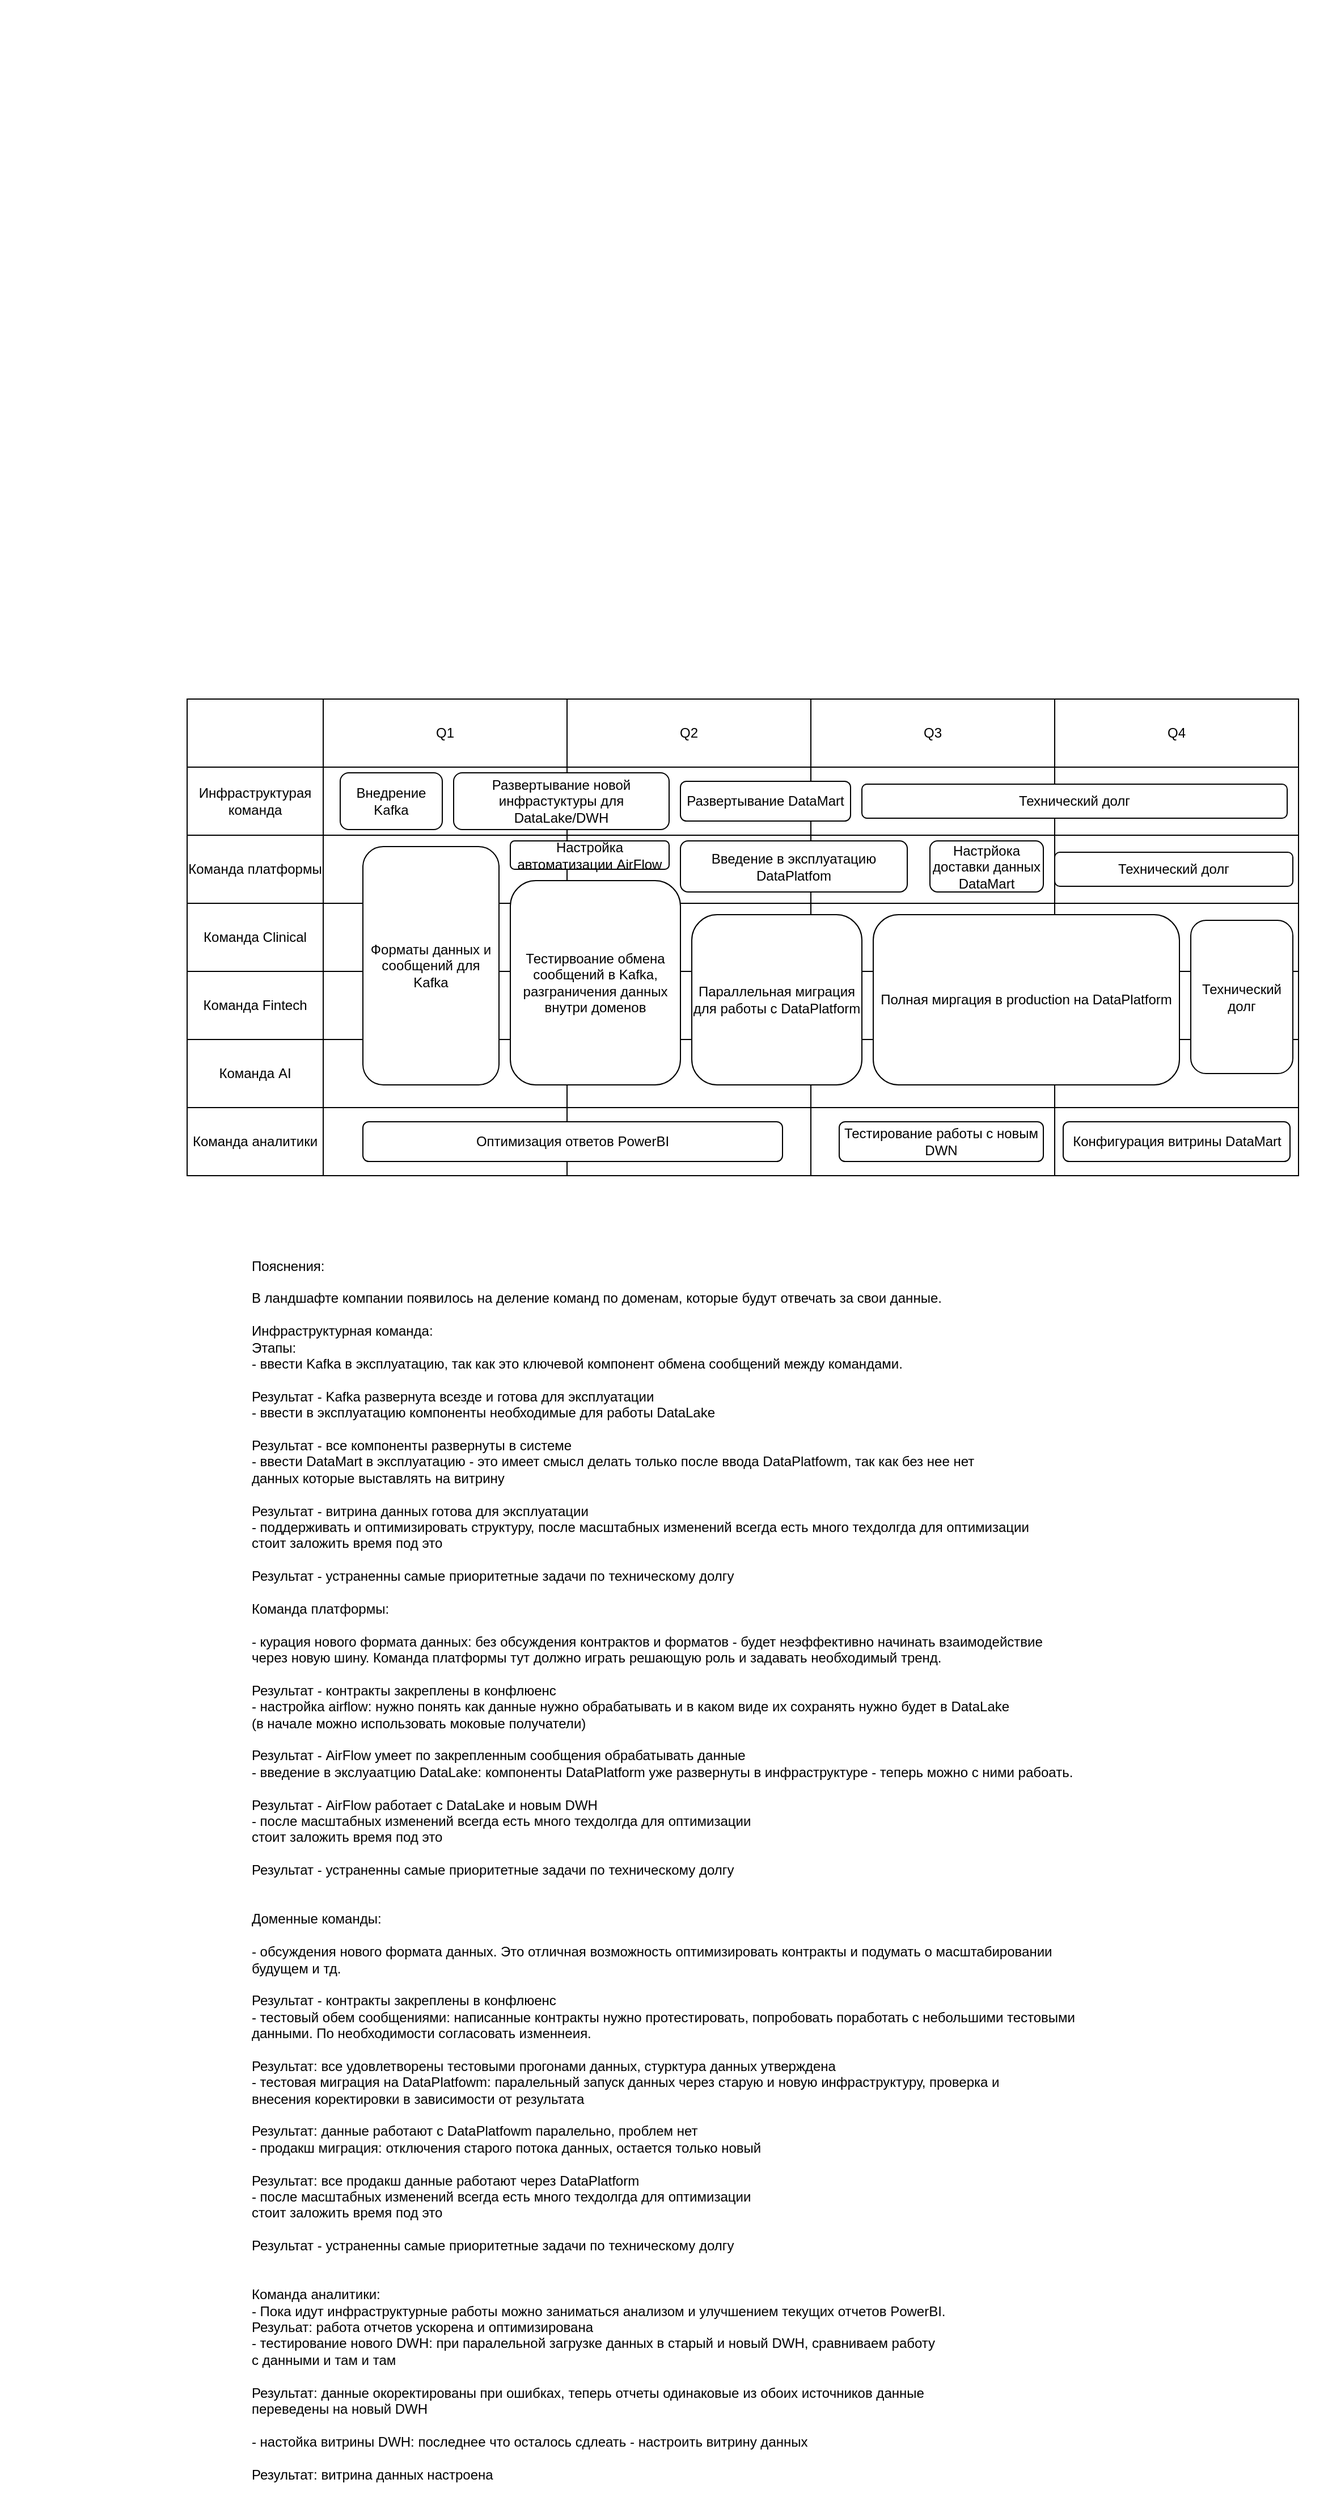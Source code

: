 <mxfile version="25.0.2">
  <diagram id="rxLG12fxZDFtJF2zhdCl" name="Roadmap">
    <mxGraphModel dx="4868" dy="2015" grid="1" gridSize="10" guides="1" tooltips="1" connect="1" arrows="1" fold="1" page="1" pageScale="1" pageWidth="850" pageHeight="1100" math="0" shadow="0">
      <root>
        <mxCell id="0" />
        <mxCell id="1" parent="0" />
        <mxCell id="D8hYgBmsdZ-5GpN1ZfRP-31" value="" style="rounded=0;whiteSpace=wrap;html=1;fillColor=none;" vertex="1" parent="1">
          <mxGeometry x="-3095" y="-200" width="120" height="60" as="geometry" />
        </mxCell>
        <mxCell id="D8hYgBmsdZ-5GpN1ZfRP-32" value="Инфраструктурая&lt;br&gt;команда" style="rounded=0;whiteSpace=wrap;html=1;fillColor=none;" vertex="1" parent="1">
          <mxGeometry x="-3095" y="-140" width="120" height="60" as="geometry" />
        </mxCell>
        <mxCell id="D8hYgBmsdZ-5GpN1ZfRP-39" value="Команда платформы" style="rounded=0;whiteSpace=wrap;html=1;fillColor=none;" vertex="1" parent="1">
          <mxGeometry x="-3095" y="-80" width="120" height="60" as="geometry" />
        </mxCell>
        <mxCell id="D8hYgBmsdZ-5GpN1ZfRP-40" value="Команда Clinical" style="rounded=0;whiteSpace=wrap;html=1;fillColor=none;" vertex="1" parent="1">
          <mxGeometry x="-3095" y="-20" width="120" height="60" as="geometry" />
        </mxCell>
        <mxCell id="D8hYgBmsdZ-5GpN1ZfRP-51" value="Команда Fintech" style="rounded=0;whiteSpace=wrap;html=1;fillColor=none;" vertex="1" parent="1">
          <mxGeometry x="-3095" y="40" width="120" height="60" as="geometry" />
        </mxCell>
        <mxCell id="D8hYgBmsdZ-5GpN1ZfRP-52" value="Команда AI" style="rounded=0;whiteSpace=wrap;html=1;fillColor=none;" vertex="1" parent="1">
          <mxGeometry x="-3095" y="100" width="120" height="60" as="geometry" />
        </mxCell>
        <mxCell id="D8hYgBmsdZ-5GpN1ZfRP-53" value="" style="rounded=0;whiteSpace=wrap;html=1;fillColor=none;" vertex="1" parent="1">
          <mxGeometry x="-2975" y="40" width="215" height="60" as="geometry" />
        </mxCell>
        <mxCell id="D8hYgBmsdZ-5GpN1ZfRP-55" value="Команда аналитики" style="rounded=0;whiteSpace=wrap;html=1;fillColor=none;" vertex="1" parent="1">
          <mxGeometry x="-3095" y="160" width="120" height="60" as="geometry" />
        </mxCell>
        <mxCell id="D8hYgBmsdZ-5GpN1ZfRP-108" value="" style="rounded=0;whiteSpace=wrap;html=1;fillColor=none;" vertex="1" parent="1">
          <mxGeometry x="-2975" y="100" width="215" height="60" as="geometry" />
        </mxCell>
        <mxCell id="D8hYgBmsdZ-5GpN1ZfRP-109" value="" style="rounded=0;whiteSpace=wrap;html=1;fillColor=none;" vertex="1" parent="1">
          <mxGeometry x="-2975" y="160" width="215" height="60" as="geometry" />
        </mxCell>
        <mxCell id="D8hYgBmsdZ-5GpN1ZfRP-111" value="Q1" style="rounded=0;whiteSpace=wrap;html=1;fillColor=none;" vertex="1" parent="1">
          <mxGeometry x="-2975" y="-200" width="215" height="60" as="geometry" />
        </mxCell>
        <mxCell id="D8hYgBmsdZ-5GpN1ZfRP-112" value="" style="rounded=0;whiteSpace=wrap;html=1;fillColor=none;" vertex="1" parent="1">
          <mxGeometry x="-2975" y="-140" width="215" height="60" as="geometry" />
        </mxCell>
        <mxCell id="D8hYgBmsdZ-5GpN1ZfRP-113" value="" style="rounded=0;whiteSpace=wrap;html=1;fillColor=none;" vertex="1" parent="1">
          <mxGeometry x="-2975" y="-80" width="215" height="60" as="geometry" />
        </mxCell>
        <mxCell id="D8hYgBmsdZ-5GpN1ZfRP-114" value="" style="rounded=0;whiteSpace=wrap;html=1;fillColor=none;" vertex="1" parent="1">
          <mxGeometry x="-2975" y="-20" width="215" height="60" as="geometry" />
        </mxCell>
        <mxCell id="D8hYgBmsdZ-5GpN1ZfRP-115" value="" style="rounded=0;whiteSpace=wrap;html=1;fillColor=none;" vertex="1" parent="1">
          <mxGeometry x="-2760" y="40" width="215" height="60" as="geometry" />
        </mxCell>
        <mxCell id="D8hYgBmsdZ-5GpN1ZfRP-116" value="" style="rounded=0;whiteSpace=wrap;html=1;fillColor=none;" vertex="1" parent="1">
          <mxGeometry x="-2760" y="100" width="215" height="60" as="geometry" />
        </mxCell>
        <mxCell id="D8hYgBmsdZ-5GpN1ZfRP-117" value="" style="rounded=0;whiteSpace=wrap;html=1;fillColor=none;" vertex="1" parent="1">
          <mxGeometry x="-2760" y="160" width="215" height="60" as="geometry" />
        </mxCell>
        <mxCell id="D8hYgBmsdZ-5GpN1ZfRP-119" value="Q2" style="rounded=0;whiteSpace=wrap;html=1;fillColor=none;" vertex="1" parent="1">
          <mxGeometry x="-2760" y="-200" width="215" height="60" as="geometry" />
        </mxCell>
        <mxCell id="D8hYgBmsdZ-5GpN1ZfRP-120" value="" style="rounded=0;whiteSpace=wrap;html=1;fillColor=none;" vertex="1" parent="1">
          <mxGeometry x="-2760" y="-140" width="215" height="60" as="geometry" />
        </mxCell>
        <mxCell id="D8hYgBmsdZ-5GpN1ZfRP-121" value="" style="rounded=0;whiteSpace=wrap;html=1;fillColor=none;" vertex="1" parent="1">
          <mxGeometry x="-2760" y="-80" width="215" height="60" as="geometry" />
        </mxCell>
        <mxCell id="D8hYgBmsdZ-5GpN1ZfRP-122" value="" style="rounded=0;whiteSpace=wrap;html=1;fillColor=none;" vertex="1" parent="1">
          <mxGeometry x="-2760" y="-20" width="215" height="60" as="geometry" />
        </mxCell>
        <mxCell id="D8hYgBmsdZ-5GpN1ZfRP-123" value="" style="rounded=0;whiteSpace=wrap;html=1;fillColor=none;" vertex="1" parent="1">
          <mxGeometry x="-2545" y="40" width="215" height="60" as="geometry" />
        </mxCell>
        <mxCell id="D8hYgBmsdZ-5GpN1ZfRP-124" value="" style="rounded=0;whiteSpace=wrap;html=1;fillColor=none;" vertex="1" parent="1">
          <mxGeometry x="-2545" y="100" width="215" height="60" as="geometry" />
        </mxCell>
        <mxCell id="D8hYgBmsdZ-5GpN1ZfRP-125" value="" style="rounded=0;whiteSpace=wrap;html=1;fillColor=none;" vertex="1" parent="1">
          <mxGeometry x="-2545" y="160" width="215" height="60" as="geometry" />
        </mxCell>
        <mxCell id="D8hYgBmsdZ-5GpN1ZfRP-127" value="Q3" style="rounded=0;whiteSpace=wrap;html=1;fillColor=none;" vertex="1" parent="1">
          <mxGeometry x="-2545" y="-200" width="215" height="60" as="geometry" />
        </mxCell>
        <mxCell id="D8hYgBmsdZ-5GpN1ZfRP-128" value="" style="rounded=0;whiteSpace=wrap;html=1;fillColor=none;" vertex="1" parent="1">
          <mxGeometry x="-2545" y="-140" width="215" height="60" as="geometry" />
        </mxCell>
        <mxCell id="D8hYgBmsdZ-5GpN1ZfRP-129" value="" style="rounded=0;whiteSpace=wrap;html=1;fillColor=none;" vertex="1" parent="1">
          <mxGeometry x="-2545" y="-80" width="215" height="60" as="geometry" />
        </mxCell>
        <mxCell id="D8hYgBmsdZ-5GpN1ZfRP-130" value="" style="rounded=0;whiteSpace=wrap;html=1;fillColor=none;" vertex="1" parent="1">
          <mxGeometry x="-2545" y="-20" width="215" height="60" as="geometry" />
        </mxCell>
        <mxCell id="D8hYgBmsdZ-5GpN1ZfRP-131" value="" style="rounded=0;whiteSpace=wrap;html=1;fillColor=none;" vertex="1" parent="1">
          <mxGeometry x="-2330" y="40" width="215" height="60" as="geometry" />
        </mxCell>
        <mxCell id="D8hYgBmsdZ-5GpN1ZfRP-132" value="" style="rounded=0;whiteSpace=wrap;html=1;fillColor=none;" vertex="1" parent="1">
          <mxGeometry x="-2330" y="100" width="215" height="60" as="geometry" />
        </mxCell>
        <mxCell id="D8hYgBmsdZ-5GpN1ZfRP-133" value="" style="rounded=0;whiteSpace=wrap;html=1;fillColor=none;" vertex="1" parent="1">
          <mxGeometry x="-2330" y="160" width="215" height="60" as="geometry" />
        </mxCell>
        <mxCell id="D8hYgBmsdZ-5GpN1ZfRP-135" value="Q4" style="rounded=0;whiteSpace=wrap;html=1;fillColor=none;" vertex="1" parent="1">
          <mxGeometry x="-2330" y="-200" width="215" height="60" as="geometry" />
        </mxCell>
        <mxCell id="D8hYgBmsdZ-5GpN1ZfRP-136" value="" style="rounded=0;whiteSpace=wrap;html=1;fillColor=none;" vertex="1" parent="1">
          <mxGeometry x="-2330" y="-140" width="215" height="60" as="geometry" />
        </mxCell>
        <mxCell id="D8hYgBmsdZ-5GpN1ZfRP-137" value="" style="rounded=0;whiteSpace=wrap;html=1;fillColor=none;" vertex="1" parent="1">
          <mxGeometry x="-2330" y="-80" width="215" height="60" as="geometry" />
        </mxCell>
        <mxCell id="D8hYgBmsdZ-5GpN1ZfRP-138" value="" style="rounded=0;whiteSpace=wrap;html=1;fillColor=none;" vertex="1" parent="1">
          <mxGeometry x="-2330" y="-20" width="215" height="60" as="geometry" />
        </mxCell>
        <mxCell id="D8hYgBmsdZ-5GpN1ZfRP-139" value="Внедрение Kafka" style="rounded=1;whiteSpace=wrap;html=1;" vertex="1" parent="1">
          <mxGeometry x="-2960" y="-135" width="90" height="50" as="geometry" />
        </mxCell>
        <mxCell id="D8hYgBmsdZ-5GpN1ZfRP-140" value="Форматы данных и сообщений для Kafka" style="rounded=1;whiteSpace=wrap;html=1;" vertex="1" parent="1">
          <mxGeometry x="-2940" y="-70" width="120" height="210" as="geometry" />
        </mxCell>
        <mxCell id="D8hYgBmsdZ-5GpN1ZfRP-141" value="Развертывание новой инфрастуктуры для DataLake/DWH" style="rounded=1;whiteSpace=wrap;html=1;" vertex="1" parent="1">
          <mxGeometry x="-2860" y="-135" width="190" height="50" as="geometry" />
        </mxCell>
        <mxCell id="D8hYgBmsdZ-5GpN1ZfRP-142" value="Настройка автоматизации AirFlow" style="rounded=1;whiteSpace=wrap;html=1;" vertex="1" parent="1">
          <mxGeometry x="-2810" y="-75" width="140" height="25" as="geometry" />
        </mxCell>
        <mxCell id="D8hYgBmsdZ-5GpN1ZfRP-143" value="Тестирвоание обмена сообщений в Kafka, разграничения данных внутри доменов" style="rounded=1;whiteSpace=wrap;html=1;" vertex="1" parent="1">
          <mxGeometry x="-2810" y="-40" width="150" height="180" as="geometry" />
        </mxCell>
        <mxCell id="D8hYgBmsdZ-5GpN1ZfRP-144" value="Настрйока доставки данных DataMart" style="rounded=1;whiteSpace=wrap;html=1;" vertex="1" parent="1">
          <mxGeometry x="-2440" y="-75" width="100" height="45" as="geometry" />
        </mxCell>
        <mxCell id="D8hYgBmsdZ-5GpN1ZfRP-145" value="Развертывание&amp;nbsp;DataMart" style="rounded=1;whiteSpace=wrap;html=1;" vertex="1" parent="1">
          <mxGeometry x="-2660" y="-127.5" width="150" height="35" as="geometry" />
        </mxCell>
        <mxCell id="D8hYgBmsdZ-5GpN1ZfRP-146" value="Конфигурация витрины DataMart" style="rounded=1;whiteSpace=wrap;html=1;" vertex="1" parent="1">
          <mxGeometry x="-2322.5" y="172.5" width="200" height="35" as="geometry" />
        </mxCell>
        <mxCell id="D8hYgBmsdZ-5GpN1ZfRP-147" value="Оптимизация ответов PowerBI" style="rounded=1;whiteSpace=wrap;html=1;" vertex="1" parent="1">
          <mxGeometry x="-2940" y="172.5" width="370" height="35" as="geometry" />
        </mxCell>
        <mxCell id="D8hYgBmsdZ-5GpN1ZfRP-148" value="Тестирование работы с новым DWN" style="rounded=1;whiteSpace=wrap;html=1;" vertex="1" parent="1">
          <mxGeometry x="-2520" y="172.5" width="180" height="35" as="geometry" />
        </mxCell>
        <mxCell id="D8hYgBmsdZ-5GpN1ZfRP-149" value="Параллельная миграция для работы c DataPlatform" style="rounded=1;whiteSpace=wrap;html=1;" vertex="1" parent="1">
          <mxGeometry x="-2650" y="-10" width="150" height="150" as="geometry" />
        </mxCell>
        <mxCell id="D8hYgBmsdZ-5GpN1ZfRP-150" value="Введение в эксплуатацию DataPlatfom" style="rounded=1;whiteSpace=wrap;html=1;" vertex="1" parent="1">
          <mxGeometry x="-2660" y="-75" width="200" height="45" as="geometry" />
        </mxCell>
        <mxCell id="D8hYgBmsdZ-5GpN1ZfRP-151" value="Полная миргация в production на DataPlatform" style="rounded=1;whiteSpace=wrap;html=1;" vertex="1" parent="1">
          <mxGeometry x="-2490" y="-10" width="270" height="150" as="geometry" />
        </mxCell>
        <mxCell id="D8hYgBmsdZ-5GpN1ZfRP-152" value="Технический долг" style="rounded=1;whiteSpace=wrap;html=1;" vertex="1" parent="1">
          <mxGeometry x="-2500" y="-125" width="375" height="30" as="geometry" />
        </mxCell>
        <mxCell id="D8hYgBmsdZ-5GpN1ZfRP-153" value="Технический долг" style="rounded=1;whiteSpace=wrap;html=1;" vertex="1" parent="1">
          <mxGeometry x="-2330" y="-65" width="210" height="30" as="geometry" />
        </mxCell>
        <mxCell id="D8hYgBmsdZ-5GpN1ZfRP-154" value="Технический долг" style="rounded=1;whiteSpace=wrap;html=1;" vertex="1" parent="1">
          <mxGeometry x="-2210" y="-5" width="90" height="135" as="geometry" />
        </mxCell>
        <mxCell id="D8hYgBmsdZ-5GpN1ZfRP-155" value="&lt;span style=&quot;color: rgba(0, 0, 0, 0); font-family: monospace; font-size: 0px; text-align: start;&quot;&gt;%3CmxGraphModel%3E%3Croot%3E%3CmxCell%20id%3D%220%22%2F%3E%3CmxCell%20id%3D%221%22%20parent%3D%220%22%2F%3E%3CmxCell%20id%3D%222%22%20value%3D%22%D0%A2%D0%B5%D1%85%D0%BD%D0%B8%D1%87%D0%B5%D1%81%D0%BA%D0%B8%D0%B9%20%D0%B4%D0%BE%D0%BB%D0%B3%22%20style%3D%22rounded%3D1%3BwhiteSpace%3Dwrap%3Bhtml%3D1%3B%22%20vertex%3D%221%22%20parent%3D%221%22%3E%3CmxGeometry%20x%3D%22-2330%22%20y%3D%22-65%22%20width%3D%22210%22%20height%3D%2230%22%20as%3D%22geometry%22%2F%3E%3C%2FmxCell%3E%3C%2Froot%3E%3C%2FmxGraphModel%3E&lt;/span&gt;&lt;span style=&quot;color: rgba(0, 0, 0, 0); font-family: monospace; font-size: 0px; text-align: start;&quot;&gt;%3CmxGraphModel%3E%3Croot%3E%3CmxCell%20id%3D%220%22%2F%3E%3CmxCell%20id%3D%221%22%20parent%3D%220%22%2F%3E%3CmxCell%20id%3D%222%22%20value%3D%22%D0%A2%D0%B5%D1%85%D0%BD%D0%B8%D1%87%D0%B5%D1%81%D0%BA%D0%B8%D0%B9%20%D0%B4%D0%BE%D0%BB%D0%B3%22%20style%3D%22rounded%3D1%3BwhiteSpace%3Dwrap%3Bhtml%3D1%3B%22%20vertex%3D%221%22%20parent%3D%221%22%3E%3CmxGeometry%20x%3D%22-2330%22%20y%3D%22-65%22%20width%3D%22210%22%20height%3D%2230%22%20as%3D%22geometry%22%2F%3E%3C%2FmxCell%3E%3C%2Froot%3E%3C%2FmxGraphModel%3E&lt;/span&gt;" style="text;html=1;align=center;verticalAlign=middle;resizable=0;points=[];autosize=1;strokeColor=none;fillColor=none;" vertex="1" parent="1">
          <mxGeometry x="-2960" y="288" width="20" height="30" as="geometry" />
        </mxCell>
        <mxCell id="D8hYgBmsdZ-5GpN1ZfRP-156" value="&lt;div style=&quot;text-align: start;&quot;&gt;&lt;font face=&quot;monospace&quot; color=&quot;rgba(0, 0, 0, 0)&quot;&gt;&lt;span style=&quot;font-size: 0px; text-wrap: nowrap;&quot;&gt;&lt;br&gt;&lt;/span&gt;&lt;/font&gt;&lt;/div&gt;&lt;div style=&quot;text-align: start;&quot;&gt;&lt;font face=&quot;monospace&quot; color=&quot;rgba(0, 0, 0, 0)&quot;&gt;&lt;span style=&quot;font-size: 0px; text-wrap: nowrap;&quot;&gt;Пояснения:&lt;/span&gt;&lt;/font&gt;&lt;/div&gt;&lt;div style=&quot;text-align: start;&quot;&gt;&lt;font face=&quot;monospace&quot; color=&quot;rgba(0, 0, 0, 0)&quot;&gt;&lt;span style=&quot;font-size: 0px; text-wrap: nowrap;&quot;&gt;&lt;br&gt;&lt;/span&gt;&lt;/font&gt;&lt;/div&gt;&lt;div style=&quot;text-align: start;&quot;&gt;&lt;font face=&quot;monospace&quot; color=&quot;rgba(0, 0, 0, 0)&quot;&gt;&lt;span style=&quot;font-size: 0px; text-wrap: nowrap;&quot;&gt;В ландшафте компании появилось на деление команд по доменам, которые будут отвечать за свои данные.&lt;/span&gt;&lt;/font&gt;&lt;/div&gt;&lt;div style=&quot;text-align: start;&quot;&gt;&lt;font face=&quot;monospace&quot; color=&quot;rgba(0, 0, 0, 0)&quot;&gt;&lt;span style=&quot;font-size: 0px; text-wrap: nowrap;&quot;&gt;&lt;br&gt;&lt;/span&gt;&lt;/font&gt;&lt;/div&gt;&lt;div style=&quot;text-align: start;&quot;&gt;&lt;font face=&quot;monospace&quot; color=&quot;rgba(0, 0, 0, 0)&quot;&gt;&lt;span style=&quot;font-size: 0px; text-wrap: nowrap;&quot;&gt;Инфраструктурная команда:&lt;/span&gt;&lt;/font&gt;&lt;/div&gt;&lt;div style=&quot;text-align: start;&quot;&gt;&lt;font face=&quot;monospace&quot; color=&quot;rgba(0, 0, 0, 0)&quot;&gt;&lt;span style=&quot;font-size: 0px; text-wrap: nowrap;&quot;&gt;Этапы:&lt;/span&gt;&lt;/font&gt;&lt;/div&gt;&lt;div style=&quot;text-align: start;&quot;&gt;&lt;font face=&quot;monospace&quot; color=&quot;rgba(0, 0, 0, 0)&quot;&gt;&lt;span style=&quot;font-size: 0px; text-wrap: nowrap;&quot;&gt;- ввести Kafka в эксплуатацию, так как это ключевой компонент обмена сообщений между командами.&lt;/span&gt;&lt;/font&gt;&lt;/div&gt;&lt;div style=&quot;text-align: start;&quot;&gt;&lt;font face=&quot;monospace&quot; color=&quot;rgba(0, 0, 0, 0)&quot;&gt;&lt;span style=&quot;font-size: 0px; text-wrap: nowrap;&quot;&gt;&lt;br&gt;&lt;/span&gt;&lt;/font&gt;&lt;/div&gt;&lt;div style=&quot;text-align: start;&quot;&gt;&lt;font face=&quot;monospace&quot; color=&quot;rgba(0, 0, 0, 0)&quot;&gt;&lt;span style=&quot;font-size: 0px; text-wrap: nowrap;&quot;&gt;Результат - Kafka развернута всезде и готова для эксплуатации&lt;/span&gt;&lt;/font&gt;&lt;/div&gt;&lt;div style=&quot;text-align: start;&quot;&gt;&lt;font face=&quot;monospace&quot; color=&quot;rgba(0, 0, 0, 0)&quot;&gt;&lt;span style=&quot;font-size: 0px; text-wrap: nowrap;&quot;&gt;- ввести в эксплуатацию компоненты необходимые для работы DataLake&lt;/span&gt;&lt;/font&gt;&lt;/div&gt;&lt;div style=&quot;text-align: start;&quot;&gt;&lt;font face=&quot;monospace&quot; color=&quot;rgba(0, 0, 0, 0)&quot;&gt;&lt;span style=&quot;font-size: 0px; text-wrap: nowrap;&quot;&gt;&lt;br&gt;&lt;/span&gt;&lt;/font&gt;&lt;/div&gt;&lt;div style=&quot;text-align: start;&quot;&gt;&lt;font face=&quot;monospace&quot; color=&quot;rgba(0, 0, 0, 0)&quot;&gt;&lt;span style=&quot;font-size: 0px; text-wrap: nowrap;&quot;&gt;Результат - все компоненты развернуты в системе&lt;/span&gt;&lt;/font&gt;&lt;/div&gt;&lt;div style=&quot;text-align: start;&quot;&gt;&lt;font face=&quot;monospace&quot; color=&quot;rgba(0, 0, 0, 0)&quot;&gt;&lt;span style=&quot;font-size: 0px; text-wrap: nowrap;&quot;&gt;- ввести DataMart в эксплуатацию - это имеет смысл делать только после ввода DataPlatfowm, так как без нее нет&lt;/span&gt;&lt;/font&gt;&lt;/div&gt;&lt;div style=&quot;text-align: start;&quot;&gt;&lt;font face=&quot;monospace&quot; color=&quot;rgba(0, 0, 0, 0)&quot;&gt;&lt;span style=&quot;font-size: 0px; text-wrap: nowrap;&quot;&gt;данных которые выставлять на витрину&lt;/span&gt;&lt;/font&gt;&lt;/div&gt;&lt;div style=&quot;text-align: start;&quot;&gt;&lt;font face=&quot;monospace&quot; color=&quot;rgba(0, 0, 0, 0)&quot;&gt;&lt;span style=&quot;font-size: 0px; text-wrap: nowrap;&quot;&gt;&lt;br&gt;&lt;/span&gt;&lt;/font&gt;&lt;/div&gt;&lt;div style=&quot;text-align: start;&quot;&gt;&lt;font face=&quot;monospace&quot; color=&quot;rgba(0, 0, 0, 0)&quot;&gt;&lt;span style=&quot;font-size: 0px; text-wrap: nowrap;&quot;&gt;Результат - витрина данных готова для эксплуатации&lt;/span&gt;&lt;/font&gt;&lt;/div&gt;&lt;div style=&quot;text-align: start;&quot;&gt;&lt;font face=&quot;monospace&quot; color=&quot;rgba(0, 0, 0, 0)&quot;&gt;&lt;span style=&quot;font-size: 0px; text-wrap: nowrap;&quot;&gt;- поддерживать и оптимизировать структуру, после масштабных изменений всегда есть много техдолгда для оптимизации&lt;/span&gt;&lt;/font&gt;&lt;/div&gt;&lt;div style=&quot;text-align: start;&quot;&gt;&lt;font face=&quot;monospace&quot; color=&quot;rgba(0, 0, 0, 0)&quot;&gt;&lt;span style=&quot;font-size: 0px; text-wrap: nowrap;&quot;&gt;стоит заложить время под это&lt;/span&gt;&lt;/font&gt;&lt;/div&gt;&lt;div style=&quot;text-align: start;&quot;&gt;&lt;font face=&quot;monospace&quot; color=&quot;rgba(0, 0, 0, 0)&quot;&gt;&lt;span style=&quot;font-size: 0px; text-wrap: nowrap;&quot;&gt;&lt;br&gt;&lt;/span&gt;&lt;/font&gt;&lt;/div&gt;&lt;div style=&quot;text-align: start;&quot;&gt;&lt;font face=&quot;monospace&quot; color=&quot;rgba(0, 0, 0, 0)&quot;&gt;&lt;span style=&quot;font-size: 0px; text-wrap: nowrap;&quot;&gt;Результат - устраненны самые приоритетные задачи по техническому долгу&lt;/span&gt;&lt;/font&gt;&lt;/div&gt;&lt;div style=&quot;text-align: start;&quot;&gt;&lt;font face=&quot;monospace&quot; color=&quot;rgba(0, 0, 0, 0)&quot;&gt;&lt;span style=&quot;font-size: 0px; text-wrap: nowrap;&quot;&gt;&lt;br&gt;&lt;/span&gt;&lt;/font&gt;&lt;/div&gt;&lt;div style=&quot;text-align: start;&quot;&gt;&lt;font face=&quot;monospace&quot; color=&quot;rgba(0, 0, 0, 0)&quot;&gt;&lt;span style=&quot;font-size: 0px; text-wrap: nowrap;&quot;&gt;Команда платформы:&lt;/span&gt;&lt;/font&gt;&lt;/div&gt;&lt;div style=&quot;text-align: start;&quot;&gt;&lt;font face=&quot;monospace&quot; color=&quot;rgba(0, 0, 0, 0)&quot;&gt;&lt;span style=&quot;font-size: 0px; text-wrap: nowrap;&quot;&gt;&lt;br&gt;&lt;/span&gt;&lt;/font&gt;&lt;/div&gt;&lt;div style=&quot;text-align: start;&quot;&gt;&lt;font face=&quot;monospace&quot; color=&quot;rgba(0, 0, 0, 0)&quot;&gt;&lt;span style=&quot;font-size: 0px; text-wrap: nowrap;&quot;&gt;- курация нового формата данных: без обсуждения контрактов и форматов - будет неэффективно начинать взаимодействие&lt;/span&gt;&lt;/font&gt;&lt;/div&gt;&lt;div style=&quot;text-align: start;&quot;&gt;&lt;font face=&quot;monospace&quot; color=&quot;rgba(0, 0, 0, 0)&quot;&gt;&lt;span style=&quot;font-size: 0px; text-wrap: nowrap;&quot;&gt;через новую шину. Команда платформы тут должно играть решающую роль и задавать необходимый тренд.&lt;/span&gt;&lt;/font&gt;&lt;/div&gt;&lt;div style=&quot;text-align: start;&quot;&gt;&lt;font face=&quot;monospace&quot; color=&quot;rgba(0, 0, 0, 0)&quot;&gt;&lt;span style=&quot;font-size: 0px; text-wrap: nowrap;&quot;&gt;&lt;br&gt;&lt;/span&gt;&lt;/font&gt;&lt;/div&gt;&lt;div style=&quot;text-align: start;&quot;&gt;&lt;font face=&quot;monospace&quot; color=&quot;rgba(0, 0, 0, 0)&quot;&gt;&lt;span style=&quot;font-size: 0px; text-wrap: nowrap;&quot;&gt;Результат - контракты закреплены в конфлюенс&lt;/span&gt;&lt;/font&gt;&lt;/div&gt;&lt;div style=&quot;text-align: start;&quot;&gt;&lt;font face=&quot;monospace&quot; color=&quot;rgba(0, 0, 0, 0)&quot;&gt;&lt;span style=&quot;font-size: 0px; text-wrap: nowrap;&quot;&gt;- настройка airflow: нужно понять как данные нужно обрабатывать и в каком виде их сохранять нужно будет в DataLake&lt;/span&gt;&lt;/font&gt;&lt;/div&gt;&lt;div style=&quot;text-align: start;&quot;&gt;&lt;font face=&quot;monospace&quot; color=&quot;rgba(0, 0, 0, 0)&quot;&gt;&lt;span style=&quot;font-size: 0px; text-wrap: nowrap;&quot;&gt;(в начале можно использовать моковые получатели)&lt;/span&gt;&lt;/font&gt;&lt;/div&gt;&lt;div style=&quot;text-align: start;&quot;&gt;&lt;font face=&quot;monospace&quot; color=&quot;rgba(0, 0, 0, 0)&quot;&gt;&lt;span style=&quot;font-size: 0px; text-wrap: nowrap;&quot;&gt;&lt;br&gt;&lt;/span&gt;&lt;/font&gt;&lt;/div&gt;&lt;div style=&quot;text-align: start;&quot;&gt;&lt;font face=&quot;monospace&quot; color=&quot;rgba(0, 0, 0, 0)&quot;&gt;&lt;span style=&quot;font-size: 0px; text-wrap: nowrap;&quot;&gt;Результат - AirFlow умеет по закрепленным сообщения обрабатывать данные&lt;/span&gt;&lt;/font&gt;&lt;/div&gt;&lt;div style=&quot;text-align: start;&quot;&gt;&lt;font face=&quot;monospace&quot; color=&quot;rgba(0, 0, 0, 0)&quot;&gt;&lt;span style=&quot;font-size: 0px; text-wrap: nowrap;&quot;&gt;- введение в экслуаатцию DataLake: компоненты DataPlatform уже развернуты в инфраструктуре - теперь можно с ними рабоать.&lt;/span&gt;&lt;/font&gt;&lt;/div&gt;&lt;div style=&quot;text-align: start;&quot;&gt;&lt;font face=&quot;monospace&quot; color=&quot;rgba(0, 0, 0, 0)&quot;&gt;&lt;span style=&quot;font-size: 0px; text-wrap: nowrap;&quot;&gt;&lt;br&gt;&lt;/span&gt;&lt;/font&gt;&lt;/div&gt;&lt;div style=&quot;text-align: start;&quot;&gt;&lt;font face=&quot;monospace&quot; color=&quot;rgba(0, 0, 0, 0)&quot;&gt;&lt;span style=&quot;font-size: 0px; text-wrap: nowrap;&quot;&gt;Результат - AirFlow работает с DataLake и новым DWH&lt;/span&gt;&lt;/font&gt;&lt;/div&gt;&lt;div style=&quot;text-align: start;&quot;&gt;&lt;font face=&quot;monospace&quot; color=&quot;rgba(0, 0, 0, 0)&quot;&gt;&lt;span style=&quot;font-size: 0px; text-wrap: nowrap;&quot;&gt;- после масштабных изменений всегда есть много техдолгда для оптимизации&lt;/span&gt;&lt;/font&gt;&lt;/div&gt;&lt;div style=&quot;text-align: start;&quot;&gt;&lt;font face=&quot;monospace&quot; color=&quot;rgba(0, 0, 0, 0)&quot;&gt;&lt;span style=&quot;font-size: 0px; text-wrap: nowrap;&quot;&gt;стоит заложить время под это&lt;/span&gt;&lt;/font&gt;&lt;/div&gt;&lt;div style=&quot;text-align: start;&quot;&gt;&lt;font face=&quot;monospace&quot; color=&quot;rgba(0, 0, 0, 0)&quot;&gt;&lt;span style=&quot;font-size: 0px; text-wrap: nowrap;&quot;&gt;&lt;br&gt;&lt;/span&gt;&lt;/font&gt;&lt;/div&gt;&lt;div style=&quot;text-align: start;&quot;&gt;&lt;font face=&quot;monospace&quot; color=&quot;rgba(0, 0, 0, 0)&quot;&gt;&lt;span style=&quot;font-size: 0px; text-wrap: nowrap;&quot;&gt;Результат - устраненны самые приоритетные задачи по техническому долгу&lt;/span&gt;&lt;/font&gt;&lt;/div&gt;&lt;div style=&quot;text-align: start;&quot;&gt;&lt;font face=&quot;monospace&quot; color=&quot;rgba(0, 0, 0, 0)&quot;&gt;&lt;span style=&quot;font-size: 0px; text-wrap: nowrap;&quot;&gt;&lt;br&gt;&lt;/span&gt;&lt;/font&gt;&lt;/div&gt;&lt;div style=&quot;text-align: start;&quot;&gt;&lt;font face=&quot;monospace&quot; color=&quot;rgba(0, 0, 0, 0)&quot;&gt;&lt;span style=&quot;font-size: 0px; text-wrap: nowrap;&quot;&gt;&lt;br&gt;&lt;/span&gt;&lt;/font&gt;&lt;/div&gt;&lt;div style=&quot;text-align: start;&quot;&gt;&lt;font face=&quot;monospace&quot; color=&quot;rgba(0, 0, 0, 0)&quot;&gt;&lt;span style=&quot;font-size: 0px; text-wrap: nowrap;&quot;&gt;Доменные команды:&lt;/span&gt;&lt;/font&gt;&lt;/div&gt;&lt;div style=&quot;text-align: start;&quot;&gt;&lt;font face=&quot;monospace&quot; color=&quot;rgba(0, 0, 0, 0)&quot;&gt;&lt;span style=&quot;font-size: 0px; text-wrap: nowrap;&quot;&gt;&lt;br&gt;&lt;/span&gt;&lt;/font&gt;&lt;/div&gt;&lt;div style=&quot;text-align: start;&quot;&gt;&lt;font face=&quot;monospace&quot; color=&quot;rgba(0, 0, 0, 0)&quot;&gt;&lt;span style=&quot;font-size: 0px; text-wrap: nowrap;&quot;&gt;- обсуждения нового формата данных. Это отличная возможность оптимизировать контракты и подумать о масштабировании&lt;/span&gt;&lt;/font&gt;&lt;/div&gt;&lt;div style=&quot;text-align: start;&quot;&gt;&lt;font face=&quot;monospace&quot; color=&quot;rgba(0, 0, 0, 0)&quot;&gt;&lt;span style=&quot;font-size: 0px; text-wrap: nowrap;&quot;&gt;будущем и тд.&lt;/span&gt;&lt;/font&gt;&lt;/div&gt;&lt;div style=&quot;text-align: start;&quot;&gt;&lt;font face=&quot;monospace&quot; color=&quot;rgba(0, 0, 0, 0)&quot;&gt;&lt;span style=&quot;font-size: 0px; text-wrap: nowrap;&quot;&gt;&lt;br&gt;&lt;/span&gt;&lt;/font&gt;&lt;/div&gt;&lt;div style=&quot;text-align: start;&quot;&gt;&lt;font face=&quot;monospace&quot; color=&quot;rgba(0, 0, 0, 0)&quot;&gt;&lt;span style=&quot;font-size: 0px; text-wrap: nowrap;&quot;&gt;Результат - контракты закреплены в конфлюенс&lt;/span&gt;&lt;/font&gt;&lt;/div&gt;&lt;div style=&quot;text-align: start;&quot;&gt;&lt;font face=&quot;monospace&quot; color=&quot;rgba(0, 0, 0, 0)&quot;&gt;&lt;span style=&quot;font-size: 0px; text-wrap: nowrap;&quot;&gt;- тестовый обем сообщениями: написанные контракты нужно протестировать, попробовать поработать с небольшими тестовыми&lt;/span&gt;&lt;/font&gt;&lt;/div&gt;&lt;div style=&quot;text-align: start;&quot;&gt;&lt;font face=&quot;monospace&quot; color=&quot;rgba(0, 0, 0, 0)&quot;&gt;&lt;span style=&quot;font-size: 0px; text-wrap: nowrap;&quot;&gt;данными. По необходимости согласовать изменнеия.&lt;/span&gt;&lt;/font&gt;&lt;/div&gt;&lt;div style=&quot;text-align: start;&quot;&gt;&lt;font face=&quot;monospace&quot; color=&quot;rgba(0, 0, 0, 0)&quot;&gt;&lt;span style=&quot;font-size: 0px; text-wrap: nowrap;&quot;&gt;&lt;br&gt;&lt;/span&gt;&lt;/font&gt;&lt;/div&gt;&lt;div style=&quot;text-align: start;&quot;&gt;&lt;font face=&quot;monospace&quot; color=&quot;rgba(0, 0, 0, 0)&quot;&gt;&lt;span style=&quot;font-size: 0px; text-wrap: nowrap;&quot;&gt;Результат: все удовлетворены тестовыми прогонами данных, стурктура данных утверждена&lt;/span&gt;&lt;/font&gt;&lt;/div&gt;&lt;div style=&quot;text-align: start;&quot;&gt;&lt;font face=&quot;monospace&quot; color=&quot;rgba(0, 0, 0, 0)&quot;&gt;&lt;span style=&quot;font-size: 0px; text-wrap: nowrap;&quot;&gt;- тестовая миграция на DataPlatfowm: паралельный запуск данных через старую и новую инфраструктуру, проверка и&lt;/span&gt;&lt;/font&gt;&lt;/div&gt;&lt;div style=&quot;text-align: start;&quot;&gt;&lt;font face=&quot;monospace&quot; color=&quot;rgba(0, 0, 0, 0)&quot;&gt;&lt;span style=&quot;font-size: 0px; text-wrap: nowrap;&quot;&gt;внесения коректировки в зависимости от результата&lt;/span&gt;&lt;/font&gt;&lt;/div&gt;&lt;div style=&quot;text-align: start;&quot;&gt;&lt;font face=&quot;monospace&quot; color=&quot;rgba(0, 0, 0, 0)&quot;&gt;&lt;span style=&quot;font-size: 0px; text-wrap: nowrap;&quot;&gt;&lt;br&gt;&lt;/span&gt;&lt;/font&gt;&lt;/div&gt;&lt;div style=&quot;text-align: start;&quot;&gt;&lt;font face=&quot;monospace&quot; color=&quot;rgba(0, 0, 0, 0)&quot;&gt;&lt;span style=&quot;font-size: 0px; text-wrap: nowrap;&quot;&gt;Результат: данные работают с DataPlatfowm паралельно, проблем нет&lt;/span&gt;&lt;/font&gt;&lt;/div&gt;&lt;div style=&quot;text-align: start;&quot;&gt;&lt;font face=&quot;monospace&quot; color=&quot;rgba(0, 0, 0, 0)&quot;&gt;&lt;span style=&quot;font-size: 0px; text-wrap: nowrap;&quot;&gt;- продакш миграция: отключения старого потока данных, остается только новый&lt;/span&gt;&lt;/font&gt;&lt;/div&gt;&lt;div style=&quot;text-align: start;&quot;&gt;&lt;font face=&quot;monospace&quot; color=&quot;rgba(0, 0, 0, 0)&quot;&gt;&lt;span style=&quot;font-size: 0px; text-wrap: nowrap;&quot;&gt;&lt;br&gt;&lt;/span&gt;&lt;/font&gt;&lt;/div&gt;&lt;div style=&quot;text-align: start;&quot;&gt;&lt;font face=&quot;monospace&quot; color=&quot;rgba(0, 0, 0, 0)&quot;&gt;&lt;span style=&quot;font-size: 0px; text-wrap: nowrap;&quot;&gt;Результат: все продакш данные работают через DataPlatform&lt;/span&gt;&lt;/font&gt;&lt;/div&gt;&lt;div style=&quot;text-align: start;&quot;&gt;&lt;font face=&quot;monospace&quot; color=&quot;rgba(0, 0, 0, 0)&quot;&gt;&lt;span style=&quot;font-size: 0px; text-wrap: nowrap;&quot;&gt;- после масштабных изменений всегда есть много техдолгда для оптимизации&lt;/span&gt;&lt;/font&gt;&lt;/div&gt;&lt;div style=&quot;text-align: start;&quot;&gt;&lt;font face=&quot;monospace&quot; color=&quot;rgba(0, 0, 0, 0)&quot;&gt;&lt;span style=&quot;font-size: 0px; text-wrap: nowrap;&quot;&gt;стоит заложить время под это&lt;/span&gt;&lt;/font&gt;&lt;/div&gt;&lt;div style=&quot;text-align: start;&quot;&gt;&lt;font face=&quot;monospace&quot; color=&quot;rgba(0, 0, 0, 0)&quot;&gt;&lt;span style=&quot;font-size: 0px; text-wrap: nowrap;&quot;&gt;&lt;br&gt;&lt;/span&gt;&lt;/font&gt;&lt;/div&gt;&lt;div style=&quot;text-align: start;&quot;&gt;&lt;font face=&quot;monospace&quot; color=&quot;rgba(0, 0, 0, 0)&quot;&gt;&lt;span style=&quot;font-size: 0px; text-wrap: nowrap;&quot;&gt;Результат - устраненны самые приоритетные задачи по техническому долгу&lt;/span&gt;&lt;/font&gt;&lt;/div&gt;&lt;div style=&quot;text-align: start;&quot;&gt;&lt;font face=&quot;monospace&quot; color=&quot;rgba(0, 0, 0, 0)&quot;&gt;&lt;span style=&quot;font-size: 0px; text-wrap: nowrap;&quot;&gt;&lt;br&gt;&lt;/span&gt;&lt;/font&gt;&lt;/div&gt;&lt;div style=&quot;text-align: start;&quot;&gt;&lt;font face=&quot;monospace&quot; color=&quot;rgba(0, 0, 0, 0)&quot;&gt;&lt;span style=&quot;font-size: 0px; text-wrap: nowrap;&quot;&gt;&lt;br&gt;&lt;/span&gt;&lt;/font&gt;&lt;/div&gt;&lt;div style=&quot;text-align: start;&quot;&gt;&lt;font face=&quot;monospace&quot; color=&quot;rgba(0, 0, 0, 0)&quot;&gt;&lt;span style=&quot;font-size: 0px; text-wrap: nowrap;&quot;&gt;Команда аналитики:&lt;/span&gt;&lt;/font&gt;&lt;/div&gt;&lt;div style=&quot;text-align: start;&quot;&gt;&lt;font face=&quot;monospace&quot; color=&quot;rgba(0, 0, 0, 0)&quot;&gt;&lt;span style=&quot;font-size: 0px; text-wrap: nowrap;&quot;&gt;- Пока идут инфраструктурные работы можно заниматься анализом и улучшением текущих отчетов PowerBI.&lt;/span&gt;&lt;/font&gt;&lt;/div&gt;&lt;div style=&quot;text-align: start;&quot;&gt;&lt;font face=&quot;monospace&quot; color=&quot;rgba(0, 0, 0, 0)&quot;&gt;&lt;span style=&quot;font-size: 0px; text-wrap: nowrap;&quot;&gt;Резульат: работа отчетов ускорена и оптимизирована&lt;/span&gt;&lt;/font&gt;&lt;/div&gt;&lt;div style=&quot;text-align: start;&quot;&gt;&lt;font face=&quot;monospace&quot; color=&quot;rgba(0, 0, 0, 0)&quot;&gt;&lt;span style=&quot;font-size: 0px; text-wrap: nowrap;&quot;&gt;- тестирование нового DWH: при паралельной загрузке данных в старый и новый DWH, сравниваем работу&lt;/span&gt;&lt;/font&gt;&lt;/div&gt;&lt;div style=&quot;text-align: start;&quot;&gt;&lt;font face=&quot;monospace&quot; color=&quot;rgba(0, 0, 0, 0)&quot;&gt;&lt;span style=&quot;font-size: 0px; text-wrap: nowrap;&quot;&gt;с данными и там и там&lt;/span&gt;&lt;/font&gt;&lt;/div&gt;&lt;div style=&quot;text-align: start;&quot;&gt;&lt;font face=&quot;monospace&quot; color=&quot;rgba(0, 0, 0, 0)&quot;&gt;&lt;span style=&quot;font-size: 0px; text-wrap: nowrap;&quot;&gt;&lt;br&gt;&lt;/span&gt;&lt;/font&gt;&lt;/div&gt;&lt;div style=&quot;text-align: start;&quot;&gt;&lt;font face=&quot;monospace&quot; color=&quot;rgba(0, 0, 0, 0)&quot;&gt;&lt;span style=&quot;font-size: 0px; text-wrap: nowrap;&quot;&gt;Результат: данные окоректированы при ошибках, теперь отчеты одинаковые из обоих источников данные&lt;/span&gt;&lt;/font&gt;&lt;/div&gt;&lt;div style=&quot;text-align: start;&quot;&gt;&lt;font face=&quot;monospace&quot; color=&quot;rgba(0, 0, 0, 0)&quot;&gt;&lt;span style=&quot;font-size: 0px; text-wrap: nowrap;&quot;&gt;переведены на новый DWH&lt;/span&gt;&lt;/font&gt;&lt;/div&gt;&lt;div style=&quot;text-align: start;&quot;&gt;&lt;font face=&quot;monospace&quot; color=&quot;rgba(0, 0, 0, 0)&quot;&gt;&lt;span style=&quot;font-size: 0px; text-wrap: nowrap;&quot;&gt;&lt;br&gt;&lt;/span&gt;&lt;/font&gt;&lt;/div&gt;&lt;div style=&quot;text-align: start;&quot;&gt;&lt;font face=&quot;monospace&quot; color=&quot;rgba(0, 0, 0, 0)&quot;&gt;&lt;span style=&quot;font-size: 0px; text-wrap: nowrap;&quot;&gt;- настойка витрины DWH: последнее что осталось сдлеать - настроить витрину данных&lt;/span&gt;&lt;/font&gt;&lt;/div&gt;&lt;div style=&quot;text-align: start;&quot;&gt;&lt;font face=&quot;monospace&quot; color=&quot;rgba(0, 0, 0, 0)&quot;&gt;&lt;span style=&quot;font-size: 0px; text-wrap: nowrap;&quot;&gt;&lt;br&gt;&lt;/span&gt;&lt;/font&gt;&lt;/div&gt;&lt;div style=&quot;text-align: start;&quot;&gt;&lt;font face=&quot;monospace&quot; color=&quot;rgba(0, 0, 0, 0)&quot;&gt;&lt;span style=&quot;font-size: 0px; text-wrap: nowrap;&quot;&gt;Результат: витрина данных настроена&lt;/span&gt;&lt;/font&gt;&lt;/div&gt;&lt;div style=&quot;text-align: start;&quot;&gt;&lt;div&gt;&lt;br&gt;&lt;/div&gt;&lt;div&gt;Пояснения:&lt;/div&gt;&lt;div&gt;&lt;br&gt;&lt;/div&gt;&lt;div&gt;В ландшафте компании появилось на деление команд по доменам, которые будут отвечать за свои данные.&lt;/div&gt;&lt;div&gt;&lt;br&gt;&lt;/div&gt;&lt;div&gt;Инфраструктурная команда:&lt;/div&gt;&lt;div&gt;Этапы:&lt;/div&gt;&lt;div&gt;- ввести Kafka в эксплуатацию, так как это ключевой компонент обмена сообщений между командами.&lt;/div&gt;&lt;div&gt;&lt;br&gt;&lt;/div&gt;&lt;div&gt;Результат - Kafka развернута всезде и готова для эксплуатации&lt;/div&gt;&lt;div&gt;- ввести в эксплуатацию компоненты необходимые для работы DataLake&lt;/div&gt;&lt;div&gt;&lt;br&gt;&lt;/div&gt;&lt;div&gt;Результат - все компоненты развернуты в системе&lt;/div&gt;&lt;div&gt;- ввести DataMart в эксплуатацию - это имеет смысл делать только после ввода DataPlatfowm, так как без нее нет&lt;/div&gt;&lt;div&gt;данных которые выставлять на витрину&lt;/div&gt;&lt;div&gt;&lt;br&gt;&lt;/div&gt;&lt;div&gt;Результат - витрина данных готова для эксплуатации&lt;/div&gt;&lt;div&gt;- поддерживать и оптимизировать структуру, после масштабных изменений всегда есть много техдолгда для оптимизации&lt;/div&gt;&lt;div&gt;стоит заложить время под это&lt;/div&gt;&lt;div&gt;&lt;br&gt;&lt;/div&gt;&lt;div&gt;Результат - устраненны самые приоритетные задачи по техническому долгу&lt;/div&gt;&lt;div&gt;&lt;br&gt;&lt;/div&gt;&lt;div&gt;Команда платформы:&lt;/div&gt;&lt;div&gt;&lt;br&gt;&lt;/div&gt;&lt;div&gt;- курация нового формата данных: без обсуждения контрактов и форматов - будет неэффективно начинать взаимодействие&lt;/div&gt;&lt;div&gt;через новую шину. Команда платформы тут должно играть решающую роль и задавать необходимый тренд.&lt;/div&gt;&lt;div&gt;&lt;br&gt;&lt;/div&gt;&lt;div&gt;Результат - контракты закреплены в конфлюенс&lt;/div&gt;&lt;div&gt;- настройка airflow: нужно понять как данные нужно обрабатывать и в каком виде их сохранять нужно будет в DataLake&lt;/div&gt;&lt;div&gt;(в начале можно использовать моковые получатели)&lt;/div&gt;&lt;div&gt;&lt;br&gt;&lt;/div&gt;&lt;div&gt;Результат - AirFlow умеет по закрепленным сообщения обрабатывать данные&lt;/div&gt;&lt;div&gt;- введение в экслуаатцию DataLake: компоненты DataPlatform уже развернуты в инфраструктуре - теперь можно с ними рабоать.&lt;/div&gt;&lt;div&gt;&lt;br&gt;&lt;/div&gt;&lt;div&gt;Результат - AirFlow работает с DataLake и новым DWH&lt;/div&gt;&lt;div&gt;- после масштабных изменений всегда есть много техдолгда для оптимизации&lt;/div&gt;&lt;div&gt;стоит заложить время под это&lt;/div&gt;&lt;div&gt;&lt;br&gt;&lt;/div&gt;&lt;div&gt;Результат - устраненны самые приоритетные задачи по техническому долгу&lt;/div&gt;&lt;div&gt;&lt;br&gt;&lt;/div&gt;&lt;div&gt;&lt;br&gt;&lt;/div&gt;&lt;div&gt;Доменные команды:&lt;/div&gt;&lt;div&gt;&lt;br&gt;&lt;/div&gt;&lt;div&gt;- обсуждения нового формата данных. Это отличная возможность оптимизировать контракты и подумать о масштабировании&lt;/div&gt;&lt;div&gt;будущем и тд.&lt;/div&gt;&lt;div&gt;&lt;br&gt;&lt;/div&gt;&lt;div&gt;Результат - контракты закреплены в конфлюенс&lt;/div&gt;&lt;div&gt;- тестовый обем сообщениями: написанные контракты нужно протестировать, попробовать поработать с небольшими тестовыми&lt;/div&gt;&lt;div&gt;данными. По необходимости согласовать изменнеия.&lt;/div&gt;&lt;div&gt;&lt;br&gt;&lt;/div&gt;&lt;div&gt;Результат: все удовлетворены тестовыми прогонами данных, стурктура данных утверждена&lt;/div&gt;&lt;div&gt;- тестовая миграция на DataPlatfowm: паралельный запуск данных через старую и новую инфраструктуру, проверка и&lt;/div&gt;&lt;div&gt;внесения коректировки в зависимости от результата&lt;/div&gt;&lt;div&gt;&lt;br&gt;&lt;/div&gt;&lt;div&gt;Результат: данные работают с DataPlatfowm паралельно, проблем нет&lt;/div&gt;&lt;div&gt;- продакш миграция: отключения старого потока данных, остается только новый&lt;/div&gt;&lt;div&gt;&lt;br&gt;&lt;/div&gt;&lt;div&gt;Результат: все продакш данные работают через DataPlatform&lt;/div&gt;&lt;div&gt;- после масштабных изменений всегда есть много техдолгда для оптимизации&lt;/div&gt;&lt;div&gt;стоит заложить время под это&lt;/div&gt;&lt;div&gt;&lt;br&gt;&lt;/div&gt;&lt;div&gt;Результат - устраненны самые приоритетные задачи по техническому долгу&lt;/div&gt;&lt;div&gt;&lt;br&gt;&lt;/div&gt;&lt;div&gt;&lt;br&gt;&lt;/div&gt;&lt;div&gt;Команда аналитики:&lt;/div&gt;&lt;div&gt;- Пока идут инфраструктурные работы можно заниматься анализом и улучшением текущих отчетов PowerBI.&lt;/div&gt;&lt;div&gt;Резульат: работа отчетов ускорена и оптимизирована&lt;/div&gt;&lt;div&gt;- тестирование нового DWH: при паралельной загрузке данных в старый и новый DWH, сравниваем работу&lt;/div&gt;&lt;div&gt;с данными и там и там&lt;/div&gt;&lt;div&gt;&lt;br&gt;&lt;/div&gt;&lt;div&gt;Результат: данные окоректированы при ошибках, теперь отчеты одинаковые из обоих источников данные&lt;/div&gt;&lt;div&gt;переведены на новый DWH&lt;/div&gt;&lt;div&gt;&lt;br&gt;&lt;/div&gt;&lt;div&gt;- настойка витрины DWH: последнее что осталось сдлеать - настроить витрину данных&lt;/div&gt;&lt;div&gt;&lt;br&gt;&lt;/div&gt;&lt;div&gt;Результат: витрина данных настроена&lt;/div&gt;&lt;div&gt;&lt;br&gt;&lt;/div&gt;&lt;/div&gt;" style="text;html=1;align=center;verticalAlign=middle;whiteSpace=wrap;rounded=0;" vertex="1" parent="1">
          <mxGeometry x="-3260" y="270" width="1170" height="30" as="geometry" />
        </mxCell>
      </root>
    </mxGraphModel>
  </diagram>
</mxfile>

